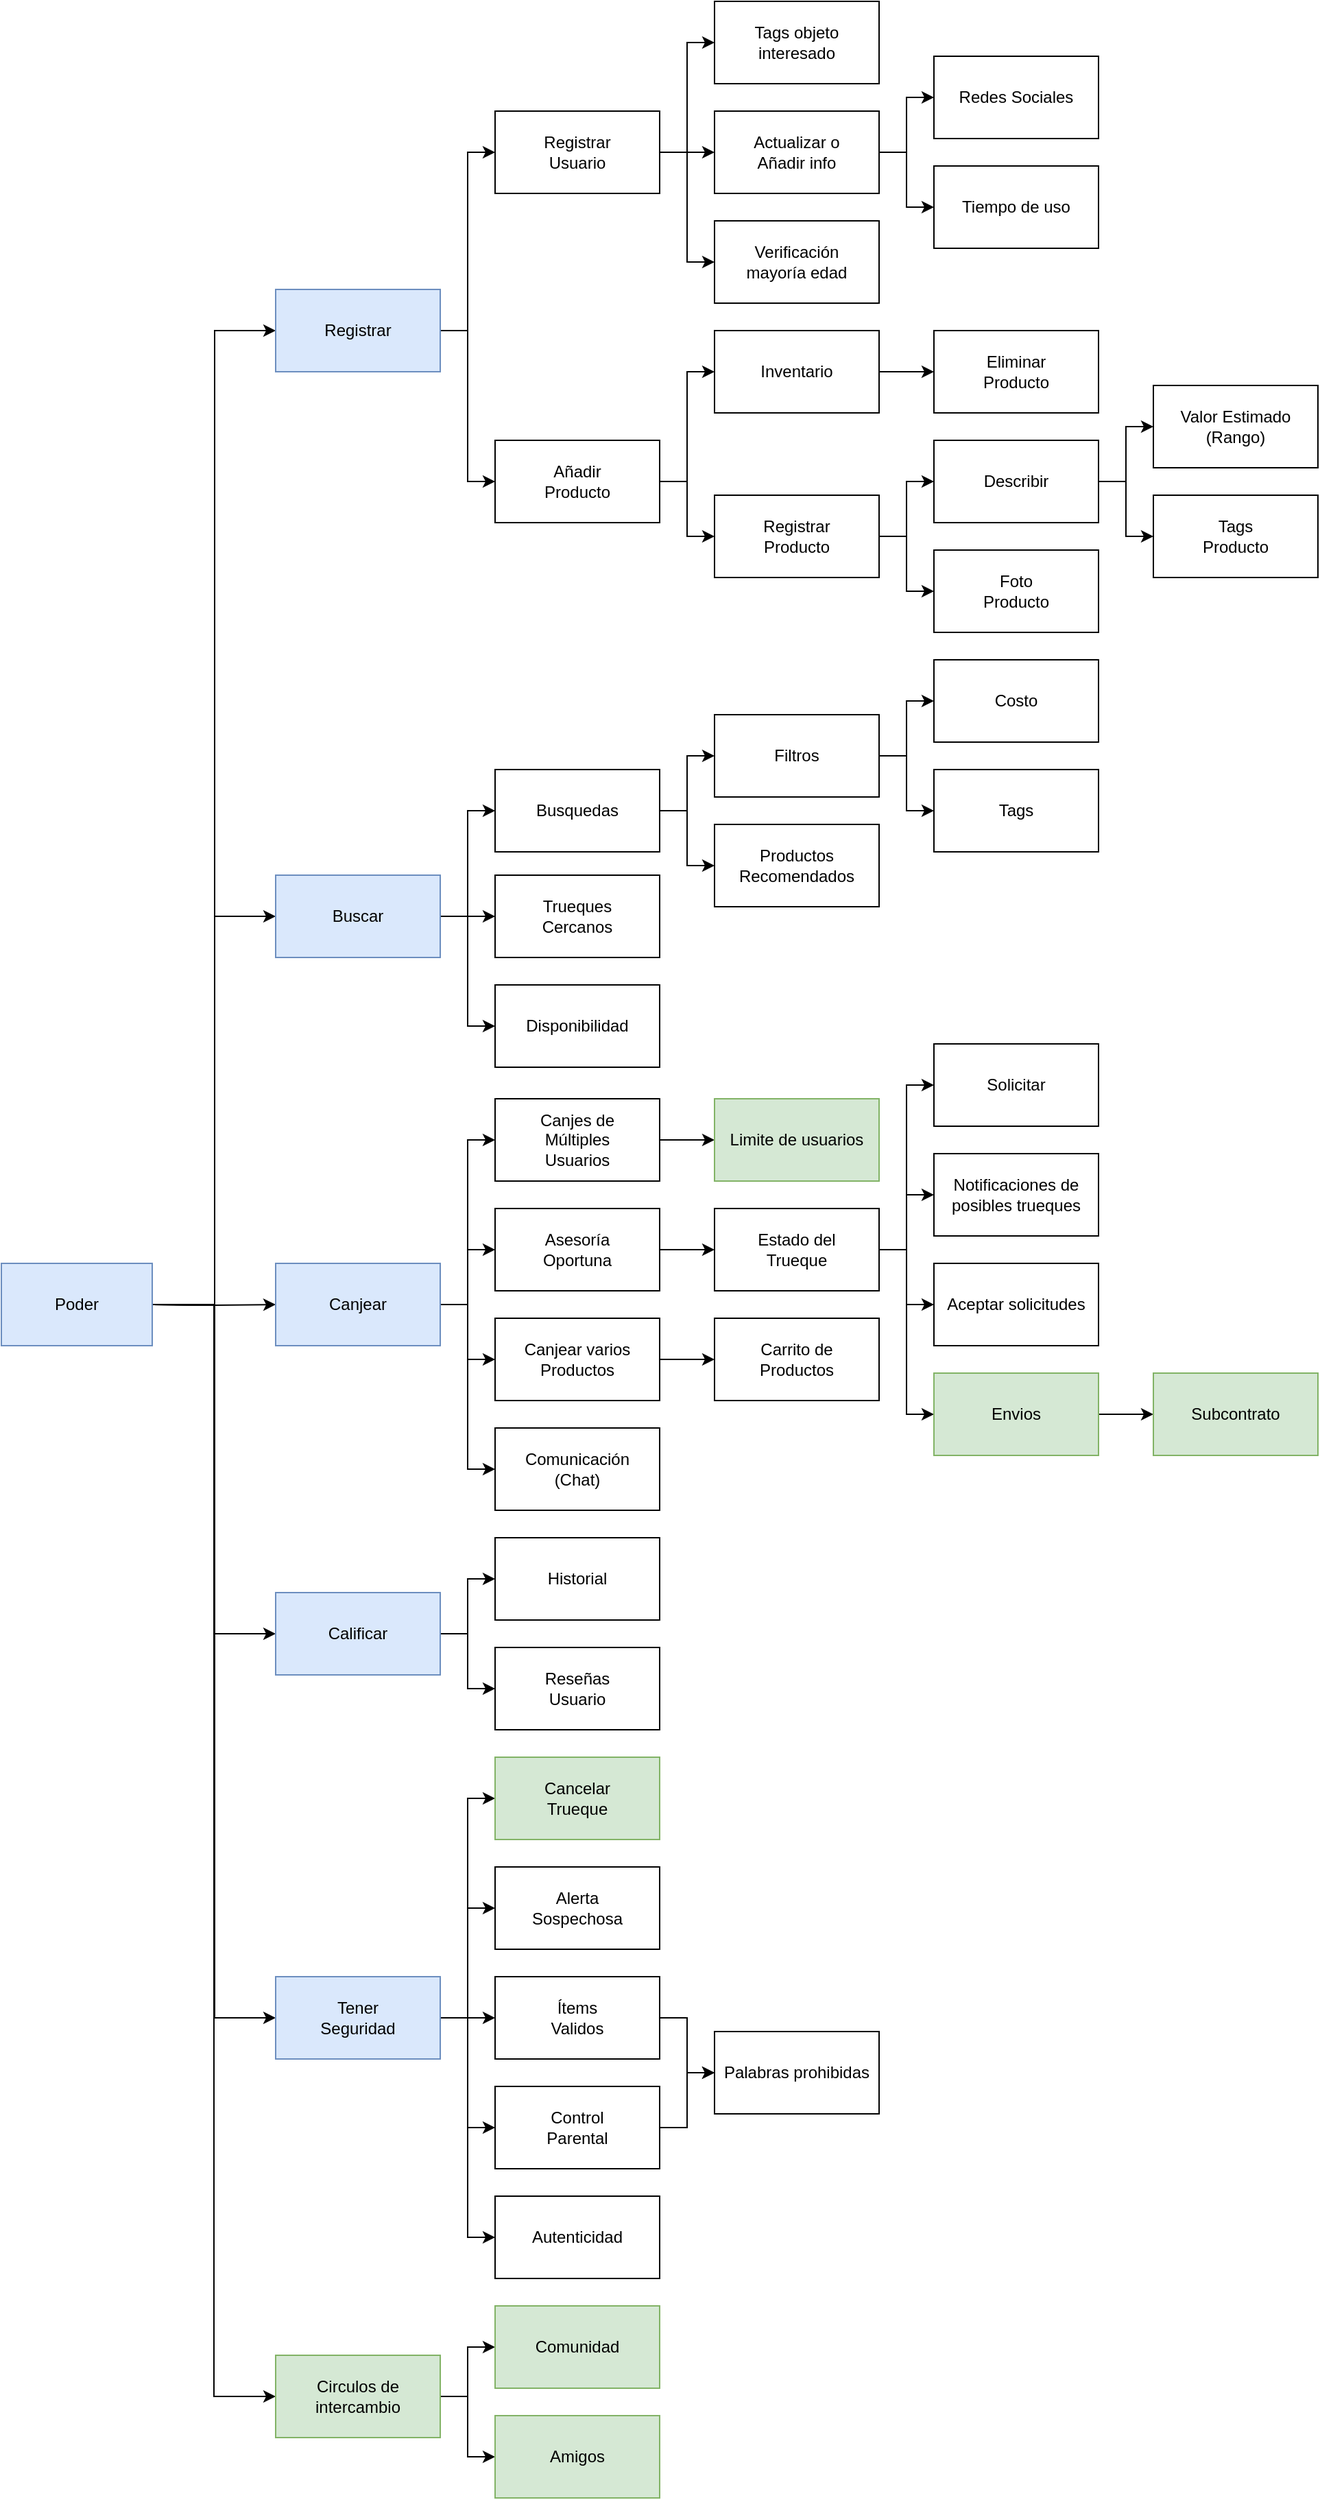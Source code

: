 <mxfile version="14.4.8" type="github">
  <diagram id="fVDs0ogSRT2yylNp9sAP" name="Page-1">
    <mxGraphModel dx="828" dy="452" grid="1" gridSize="10" guides="1" tooltips="1" connect="1" arrows="1" fold="1" page="1" pageScale="1" pageWidth="1169" pageHeight="1654" math="0" shadow="0">
      <root>
        <mxCell id="0" />
        <mxCell id="1" parent="0" />
        <mxCell id="uWJ65bVkrcLTuajFmTtX-7" style="edgeStyle=orthogonalEdgeStyle;rounded=0;orthogonalLoop=1;jettySize=auto;html=1;entryX=0;entryY=0.5;entryDx=0;entryDy=0;" parent="1" target="uWJ65bVkrcLTuajFmTtX-2" edge="1">
          <mxGeometry relative="1" as="geometry">
            <mxPoint x="110" y="960" as="sourcePoint" />
          </mxGeometry>
        </mxCell>
        <mxCell id="uWJ65bVkrcLTuajFmTtX-9" style="edgeStyle=orthogonalEdgeStyle;rounded=0;orthogonalLoop=1;jettySize=auto;html=1;entryX=0;entryY=0.5;entryDx=0;entryDy=0;" parent="1" target="uWJ65bVkrcLTuajFmTtX-5" edge="1">
          <mxGeometry relative="1" as="geometry">
            <mxPoint x="110" y="960" as="sourcePoint" />
          </mxGeometry>
        </mxCell>
        <mxCell id="uWJ65bVkrcLTuajFmTtX-10" style="edgeStyle=orthogonalEdgeStyle;rounded=0;orthogonalLoop=1;jettySize=auto;html=1;entryX=0;entryY=0.5;entryDx=0;entryDy=0;" parent="1" target="uWJ65bVkrcLTuajFmTtX-4" edge="1">
          <mxGeometry relative="1" as="geometry">
            <mxPoint x="110" y="960" as="sourcePoint" />
          </mxGeometry>
        </mxCell>
        <mxCell id="uWJ65bVkrcLTuajFmTtX-11" style="edgeStyle=orthogonalEdgeStyle;rounded=0;orthogonalLoop=1;jettySize=auto;html=1;entryX=0;entryY=0.5;entryDx=0;entryDy=0;" parent="1" target="uWJ65bVkrcLTuajFmTtX-6" edge="1">
          <mxGeometry relative="1" as="geometry">
            <mxPoint x="110" y="960" as="sourcePoint" />
          </mxGeometry>
        </mxCell>
        <mxCell id="uWJ65bVkrcLTuajFmTtX-41" style="edgeStyle=orthogonalEdgeStyle;rounded=0;orthogonalLoop=1;jettySize=auto;html=1;entryX=0;entryY=0.5;entryDx=0;entryDy=0;" parent="1" target="uWJ65bVkrcLTuajFmTtX-3" edge="1">
          <mxGeometry relative="1" as="geometry">
            <mxPoint x="110" y="960" as="sourcePoint" />
          </mxGeometry>
        </mxCell>
        <mxCell id="uWJ65bVkrcLTuajFmTtX-114" style="edgeStyle=orthogonalEdgeStyle;rounded=0;orthogonalLoop=1;jettySize=auto;html=1;entryX=0;entryY=0.5;entryDx=0;entryDy=0;" parent="1" source="uWJ65bVkrcLTuajFmTtX-1" target="uWJ65bVkrcLTuajFmTtX-113" edge="1">
          <mxGeometry relative="1" as="geometry" />
        </mxCell>
        <mxCell id="uWJ65bVkrcLTuajFmTtX-1" value="Poder" style="rounded=0;whiteSpace=wrap;html=1;fillColor=#dae8fc;strokeColor=#6c8ebf;" parent="1" vertex="1">
          <mxGeometry y="930" width="110" height="60" as="geometry" />
        </mxCell>
        <mxCell id="uWJ65bVkrcLTuajFmTtX-14" style="edgeStyle=orthogonalEdgeStyle;rounded=0;orthogonalLoop=1;jettySize=auto;html=1;entryX=0;entryY=0.5;entryDx=0;entryDy=0;" parent="1" source="uWJ65bVkrcLTuajFmTtX-2" target="uWJ65bVkrcLTuajFmTtX-12" edge="1">
          <mxGeometry relative="1" as="geometry" />
        </mxCell>
        <mxCell id="uWJ65bVkrcLTuajFmTtX-15" style="edgeStyle=orthogonalEdgeStyle;rounded=0;orthogonalLoop=1;jettySize=auto;html=1;entryX=0;entryY=0.5;entryDx=0;entryDy=0;" parent="1" source="uWJ65bVkrcLTuajFmTtX-2" target="uWJ65bVkrcLTuajFmTtX-13" edge="1">
          <mxGeometry relative="1" as="geometry" />
        </mxCell>
        <mxCell id="uWJ65bVkrcLTuajFmTtX-2" value="Registrar" style="rounded=0;whiteSpace=wrap;html=1;fillColor=#dae8fc;strokeColor=#6c8ebf;" parent="1" vertex="1">
          <mxGeometry x="200" y="220" width="120" height="60" as="geometry" />
        </mxCell>
        <mxCell id="uWJ65bVkrcLTuajFmTtX-53" style="edgeStyle=orthogonalEdgeStyle;rounded=0;orthogonalLoop=1;jettySize=auto;html=1;entryX=0;entryY=0.5;entryDx=0;entryDy=0;" parent="1" source="uWJ65bVkrcLTuajFmTtX-3" target="uWJ65bVkrcLTuajFmTtX-42" edge="1">
          <mxGeometry relative="1" as="geometry" />
        </mxCell>
        <mxCell id="uWJ65bVkrcLTuajFmTtX-54" style="edgeStyle=orthogonalEdgeStyle;rounded=0;orthogonalLoop=1;jettySize=auto;html=1;" parent="1" source="uWJ65bVkrcLTuajFmTtX-3" target="uWJ65bVkrcLTuajFmTtX-43" edge="1">
          <mxGeometry relative="1" as="geometry" />
        </mxCell>
        <mxCell id="uWJ65bVkrcLTuajFmTtX-55" style="edgeStyle=orthogonalEdgeStyle;rounded=0;orthogonalLoop=1;jettySize=auto;html=1;entryX=0;entryY=0.5;entryDx=0;entryDy=0;" parent="1" source="uWJ65bVkrcLTuajFmTtX-3" target="uWJ65bVkrcLTuajFmTtX-44" edge="1">
          <mxGeometry relative="1" as="geometry" />
        </mxCell>
        <mxCell id="uWJ65bVkrcLTuajFmTtX-3" value="Buscar" style="rounded=0;whiteSpace=wrap;html=1;fillColor=#dae8fc;strokeColor=#6c8ebf;" parent="1" vertex="1">
          <mxGeometry x="200" y="647" width="120" height="60" as="geometry" />
        </mxCell>
        <mxCell id="uWJ65bVkrcLTuajFmTtX-86" style="edgeStyle=orthogonalEdgeStyle;rounded=0;orthogonalLoop=1;jettySize=auto;html=1;entryX=0;entryY=0.5;entryDx=0;entryDy=0;" parent="1" source="uWJ65bVkrcLTuajFmTtX-4" target="uWJ65bVkrcLTuajFmTtX-81" edge="1">
          <mxGeometry relative="1" as="geometry" />
        </mxCell>
        <mxCell id="uWJ65bVkrcLTuajFmTtX-87" style="edgeStyle=orthogonalEdgeStyle;rounded=0;orthogonalLoop=1;jettySize=auto;html=1;entryX=0;entryY=0.5;entryDx=0;entryDy=0;" parent="1" source="uWJ65bVkrcLTuajFmTtX-4" target="uWJ65bVkrcLTuajFmTtX-80" edge="1">
          <mxGeometry relative="1" as="geometry" />
        </mxCell>
        <mxCell id="uWJ65bVkrcLTuajFmTtX-4" value="Calificar" style="rounded=0;whiteSpace=wrap;html=1;fillColor=#dae8fc;strokeColor=#6c8ebf;" parent="1" vertex="1">
          <mxGeometry x="200" y="1170" width="120" height="60" as="geometry" />
        </mxCell>
        <mxCell id="uWJ65bVkrcLTuajFmTtX-103" style="edgeStyle=orthogonalEdgeStyle;rounded=0;orthogonalLoop=1;jettySize=auto;html=1;entryX=0;entryY=0.5;entryDx=0;entryDy=0;" parent="1" source="uWJ65bVkrcLTuajFmTtX-5" target="uWJ65bVkrcLTuajFmTtX-57" edge="1">
          <mxGeometry relative="1" as="geometry" />
        </mxCell>
        <mxCell id="uWJ65bVkrcLTuajFmTtX-104" style="edgeStyle=orthogonalEdgeStyle;rounded=0;orthogonalLoop=1;jettySize=auto;html=1;entryX=0;entryY=0.5;entryDx=0;entryDy=0;" parent="1" source="uWJ65bVkrcLTuajFmTtX-5" target="uWJ65bVkrcLTuajFmTtX-59" edge="1">
          <mxGeometry relative="1" as="geometry" />
        </mxCell>
        <mxCell id="uWJ65bVkrcLTuajFmTtX-105" style="edgeStyle=orthogonalEdgeStyle;rounded=0;orthogonalLoop=1;jettySize=auto;html=1;entryX=0;entryY=0.5;entryDx=0;entryDy=0;" parent="1" source="uWJ65bVkrcLTuajFmTtX-5" target="uWJ65bVkrcLTuajFmTtX-56" edge="1">
          <mxGeometry relative="1" as="geometry" />
        </mxCell>
        <mxCell id="uWJ65bVkrcLTuajFmTtX-106" style="edgeStyle=orthogonalEdgeStyle;rounded=0;orthogonalLoop=1;jettySize=auto;html=1;" parent="1" source="uWJ65bVkrcLTuajFmTtX-5" target="uWJ65bVkrcLTuajFmTtX-58" edge="1">
          <mxGeometry relative="1" as="geometry" />
        </mxCell>
        <mxCell id="uWJ65bVkrcLTuajFmTtX-5" value="Canjear" style="rounded=0;whiteSpace=wrap;html=1;fillColor=#dae8fc;strokeColor=#6c8ebf;" parent="1" vertex="1">
          <mxGeometry x="200" y="930" width="120" height="60" as="geometry" />
        </mxCell>
        <mxCell id="uWJ65bVkrcLTuajFmTtX-94" style="edgeStyle=orthogonalEdgeStyle;rounded=0;orthogonalLoop=1;jettySize=auto;html=1;entryX=0;entryY=0.5;entryDx=0;entryDy=0;" parent="1" source="uWJ65bVkrcLTuajFmTtX-6" target="uWJ65bVkrcLTuajFmTtX-88" edge="1">
          <mxGeometry relative="1" as="geometry" />
        </mxCell>
        <mxCell id="uWJ65bVkrcLTuajFmTtX-95" style="edgeStyle=orthogonalEdgeStyle;rounded=0;orthogonalLoop=1;jettySize=auto;html=1;entryX=0;entryY=0.5;entryDx=0;entryDy=0;" parent="1" source="uWJ65bVkrcLTuajFmTtX-6" target="uWJ65bVkrcLTuajFmTtX-90" edge="1">
          <mxGeometry relative="1" as="geometry" />
        </mxCell>
        <mxCell id="uWJ65bVkrcLTuajFmTtX-97" style="edgeStyle=orthogonalEdgeStyle;rounded=0;orthogonalLoop=1;jettySize=auto;html=1;entryX=0;entryY=0.5;entryDx=0;entryDy=0;" parent="1" source="uWJ65bVkrcLTuajFmTtX-6" target="uWJ65bVkrcLTuajFmTtX-91" edge="1">
          <mxGeometry relative="1" as="geometry" />
        </mxCell>
        <mxCell id="uWJ65bVkrcLTuajFmTtX-98" style="edgeStyle=orthogonalEdgeStyle;rounded=0;orthogonalLoop=1;jettySize=auto;html=1;entryX=0;entryY=0.5;entryDx=0;entryDy=0;" parent="1" source="uWJ65bVkrcLTuajFmTtX-6" target="uWJ65bVkrcLTuajFmTtX-92" edge="1">
          <mxGeometry relative="1" as="geometry" />
        </mxCell>
        <mxCell id="uWJ65bVkrcLTuajFmTtX-99" style="edgeStyle=orthogonalEdgeStyle;rounded=0;orthogonalLoop=1;jettySize=auto;html=1;entryX=0;entryY=0.5;entryDx=0;entryDy=0;" parent="1" source="uWJ65bVkrcLTuajFmTtX-6" target="uWJ65bVkrcLTuajFmTtX-93" edge="1">
          <mxGeometry relative="1" as="geometry" />
        </mxCell>
        <mxCell id="uWJ65bVkrcLTuajFmTtX-6" value="Tener&lt;br&gt;Seguridad" style="rounded=0;whiteSpace=wrap;html=1;fillColor=#dae8fc;strokeColor=#6c8ebf;" parent="1" vertex="1">
          <mxGeometry x="200" y="1450" width="120" height="60" as="geometry" />
        </mxCell>
        <mxCell id="uWJ65bVkrcLTuajFmTtX-19" style="edgeStyle=orthogonalEdgeStyle;rounded=0;orthogonalLoop=1;jettySize=auto;html=1;entryX=0;entryY=0.5;entryDx=0;entryDy=0;" parent="1" source="uWJ65bVkrcLTuajFmTtX-12" target="uWJ65bVkrcLTuajFmTtX-16" edge="1">
          <mxGeometry relative="1" as="geometry" />
        </mxCell>
        <mxCell id="uWJ65bVkrcLTuajFmTtX-20" style="edgeStyle=orthogonalEdgeStyle;rounded=0;orthogonalLoop=1;jettySize=auto;html=1;entryX=0;entryY=0.5;entryDx=0;entryDy=0;" parent="1" source="uWJ65bVkrcLTuajFmTtX-12" target="uWJ65bVkrcLTuajFmTtX-17" edge="1">
          <mxGeometry relative="1" as="geometry" />
        </mxCell>
        <mxCell id="uWJ65bVkrcLTuajFmTtX-21" style="edgeStyle=orthogonalEdgeStyle;rounded=0;orthogonalLoop=1;jettySize=auto;html=1;entryX=0;entryY=0.5;entryDx=0;entryDy=0;" parent="1" source="uWJ65bVkrcLTuajFmTtX-12" target="uWJ65bVkrcLTuajFmTtX-18" edge="1">
          <mxGeometry relative="1" as="geometry" />
        </mxCell>
        <mxCell id="uWJ65bVkrcLTuajFmTtX-12" value="Registrar&lt;br&gt;Usuario" style="rounded=0;whiteSpace=wrap;html=1;" parent="1" vertex="1">
          <mxGeometry x="360" y="90" width="120" height="60" as="geometry" />
        </mxCell>
        <mxCell id="uWJ65bVkrcLTuajFmTtX-29" style="edgeStyle=orthogonalEdgeStyle;rounded=0;orthogonalLoop=1;jettySize=auto;html=1;entryX=0;entryY=0.5;entryDx=0;entryDy=0;" parent="1" source="uWJ65bVkrcLTuajFmTtX-13" target="uWJ65bVkrcLTuajFmTtX-27" edge="1">
          <mxGeometry relative="1" as="geometry" />
        </mxCell>
        <mxCell id="uWJ65bVkrcLTuajFmTtX-30" style="edgeStyle=orthogonalEdgeStyle;rounded=0;orthogonalLoop=1;jettySize=auto;html=1;entryX=0;entryY=0.5;entryDx=0;entryDy=0;" parent="1" source="uWJ65bVkrcLTuajFmTtX-13" target="uWJ65bVkrcLTuajFmTtX-28" edge="1">
          <mxGeometry relative="1" as="geometry" />
        </mxCell>
        <mxCell id="uWJ65bVkrcLTuajFmTtX-13" value="Añadir&lt;br&gt;Producto" style="rounded=0;whiteSpace=wrap;html=1;" parent="1" vertex="1">
          <mxGeometry x="360" y="330" width="120" height="60" as="geometry" />
        </mxCell>
        <mxCell id="uWJ65bVkrcLTuajFmTtX-16" value="Tags objeto&lt;br&gt;interesado" style="rounded=0;whiteSpace=wrap;html=1;" parent="1" vertex="1">
          <mxGeometry x="520" y="10" width="120" height="60" as="geometry" />
        </mxCell>
        <mxCell id="uWJ65bVkrcLTuajFmTtX-25" style="edgeStyle=orthogonalEdgeStyle;rounded=0;orthogonalLoop=1;jettySize=auto;html=1;" parent="1" source="uWJ65bVkrcLTuajFmTtX-17" target="uWJ65bVkrcLTuajFmTtX-22" edge="1">
          <mxGeometry relative="1" as="geometry" />
        </mxCell>
        <mxCell id="uWJ65bVkrcLTuajFmTtX-26" style="edgeStyle=orthogonalEdgeStyle;rounded=0;orthogonalLoop=1;jettySize=auto;html=1;" parent="1" source="uWJ65bVkrcLTuajFmTtX-17" target="uWJ65bVkrcLTuajFmTtX-23" edge="1">
          <mxGeometry relative="1" as="geometry" />
        </mxCell>
        <mxCell id="uWJ65bVkrcLTuajFmTtX-17" value="Actualizar o&lt;br&gt;Añadir info" style="rounded=0;whiteSpace=wrap;html=1;" parent="1" vertex="1">
          <mxGeometry x="520" y="90" width="120" height="60" as="geometry" />
        </mxCell>
        <mxCell id="uWJ65bVkrcLTuajFmTtX-18" value="Verificación &lt;br&gt;mayoría edad" style="rounded=0;whiteSpace=wrap;html=1;" parent="1" vertex="1">
          <mxGeometry x="520" y="170" width="120" height="60" as="geometry" />
        </mxCell>
        <mxCell id="uWJ65bVkrcLTuajFmTtX-22" value="Redes Sociales" style="rounded=0;whiteSpace=wrap;html=1;" parent="1" vertex="1">
          <mxGeometry x="680" y="50" width="120" height="60" as="geometry" />
        </mxCell>
        <mxCell id="uWJ65bVkrcLTuajFmTtX-23" value="Tiempo de uso" style="rounded=0;whiteSpace=wrap;html=1;" parent="1" vertex="1">
          <mxGeometry x="680" y="130" width="120" height="60" as="geometry" />
        </mxCell>
        <mxCell id="uWJ65bVkrcLTuajFmTtX-40" style="edgeStyle=orthogonalEdgeStyle;rounded=0;orthogonalLoop=1;jettySize=auto;html=1;entryX=0;entryY=0.5;entryDx=0;entryDy=0;" parent="1" source="uWJ65bVkrcLTuajFmTtX-27" target="uWJ65bVkrcLTuajFmTtX-39" edge="1">
          <mxGeometry relative="1" as="geometry" />
        </mxCell>
        <mxCell id="uWJ65bVkrcLTuajFmTtX-27" value="Inventario" style="rounded=0;whiteSpace=wrap;html=1;" parent="1" vertex="1">
          <mxGeometry x="520" y="250" width="120" height="60" as="geometry" />
        </mxCell>
        <mxCell id="uWJ65bVkrcLTuajFmTtX-35" style="edgeStyle=orthogonalEdgeStyle;rounded=0;orthogonalLoop=1;jettySize=auto;html=1;entryX=0;entryY=0.5;entryDx=0;entryDy=0;" parent="1" source="uWJ65bVkrcLTuajFmTtX-28" target="uWJ65bVkrcLTuajFmTtX-31" edge="1">
          <mxGeometry relative="1" as="geometry" />
        </mxCell>
        <mxCell id="uWJ65bVkrcLTuajFmTtX-36" style="edgeStyle=orthogonalEdgeStyle;rounded=0;orthogonalLoop=1;jettySize=auto;html=1;entryX=0;entryY=0.5;entryDx=0;entryDy=0;" parent="1" source="uWJ65bVkrcLTuajFmTtX-28" target="uWJ65bVkrcLTuajFmTtX-32" edge="1">
          <mxGeometry relative="1" as="geometry" />
        </mxCell>
        <mxCell id="uWJ65bVkrcLTuajFmTtX-28" value="Registrar&lt;br&gt;Producto" style="rounded=0;whiteSpace=wrap;html=1;" parent="1" vertex="1">
          <mxGeometry x="520" y="370" width="120" height="60" as="geometry" />
        </mxCell>
        <mxCell id="uWJ65bVkrcLTuajFmTtX-37" style="edgeStyle=orthogonalEdgeStyle;rounded=0;orthogonalLoop=1;jettySize=auto;html=1;entryX=0;entryY=0.5;entryDx=0;entryDy=0;" parent="1" source="uWJ65bVkrcLTuajFmTtX-31" target="uWJ65bVkrcLTuajFmTtX-33" edge="1">
          <mxGeometry relative="1" as="geometry" />
        </mxCell>
        <mxCell id="uWJ65bVkrcLTuajFmTtX-38" style="edgeStyle=orthogonalEdgeStyle;rounded=0;orthogonalLoop=1;jettySize=auto;html=1;" parent="1" source="uWJ65bVkrcLTuajFmTtX-31" target="uWJ65bVkrcLTuajFmTtX-34" edge="1">
          <mxGeometry relative="1" as="geometry" />
        </mxCell>
        <mxCell id="uWJ65bVkrcLTuajFmTtX-31" value="Describir" style="rounded=0;whiteSpace=wrap;html=1;" parent="1" vertex="1">
          <mxGeometry x="680" y="330" width="120" height="60" as="geometry" />
        </mxCell>
        <mxCell id="uWJ65bVkrcLTuajFmTtX-32" value="Foto&lt;br&gt;Producto" style="rounded=0;whiteSpace=wrap;html=1;" parent="1" vertex="1">
          <mxGeometry x="680" y="410" width="120" height="60" as="geometry" />
        </mxCell>
        <mxCell id="uWJ65bVkrcLTuajFmTtX-33" value="Valor Estimado&lt;br&gt;(Rango)" style="rounded=0;whiteSpace=wrap;html=1;" parent="1" vertex="1">
          <mxGeometry x="840" y="290" width="120" height="60" as="geometry" />
        </mxCell>
        <mxCell id="uWJ65bVkrcLTuajFmTtX-34" value="Tags&lt;br&gt;Producto" style="rounded=0;whiteSpace=wrap;html=1;" parent="1" vertex="1">
          <mxGeometry x="840" y="370" width="120" height="60" as="geometry" />
        </mxCell>
        <mxCell id="uWJ65bVkrcLTuajFmTtX-39" value="Eliminar&lt;br&gt;Producto" style="rounded=0;whiteSpace=wrap;html=1;" parent="1" vertex="1">
          <mxGeometry x="680" y="250" width="120" height="60" as="geometry" />
        </mxCell>
        <mxCell id="uWJ65bVkrcLTuajFmTtX-111" value="" style="edgeStyle=orthogonalEdgeStyle;rounded=0;orthogonalLoop=1;jettySize=auto;html=1;" parent="1" source="uWJ65bVkrcLTuajFmTtX-42" target="uWJ65bVkrcLTuajFmTtX-46" edge="1">
          <mxGeometry relative="1" as="geometry" />
        </mxCell>
        <mxCell id="uWJ65bVkrcLTuajFmTtX-112" style="edgeStyle=orthogonalEdgeStyle;rounded=0;orthogonalLoop=1;jettySize=auto;html=1;entryX=0;entryY=0.5;entryDx=0;entryDy=0;" parent="1" source="uWJ65bVkrcLTuajFmTtX-42" target="uWJ65bVkrcLTuajFmTtX-45" edge="1">
          <mxGeometry relative="1" as="geometry" />
        </mxCell>
        <mxCell id="uWJ65bVkrcLTuajFmTtX-42" value="Busquedas" style="rounded=0;whiteSpace=wrap;html=1;" parent="1" vertex="1">
          <mxGeometry x="360" y="570" width="120" height="60" as="geometry" />
        </mxCell>
        <mxCell id="uWJ65bVkrcLTuajFmTtX-43" value="Trueques &lt;br&gt;Cercanos" style="rounded=0;whiteSpace=wrap;html=1;" parent="1" vertex="1">
          <mxGeometry x="360" y="647" width="120" height="60" as="geometry" />
        </mxCell>
        <mxCell id="uWJ65bVkrcLTuajFmTtX-44" value="Disponibilidad" style="rounded=0;whiteSpace=wrap;html=1;" parent="1" vertex="1">
          <mxGeometry x="360" y="727" width="120" height="60" as="geometry" />
        </mxCell>
        <mxCell id="uWJ65bVkrcLTuajFmTtX-49" style="edgeStyle=orthogonalEdgeStyle;rounded=0;orthogonalLoop=1;jettySize=auto;html=1;entryX=0;entryY=0.5;entryDx=0;entryDy=0;" parent="1" source="uWJ65bVkrcLTuajFmTtX-45" target="uWJ65bVkrcLTuajFmTtX-47" edge="1">
          <mxGeometry relative="1" as="geometry" />
        </mxCell>
        <mxCell id="uWJ65bVkrcLTuajFmTtX-50" style="edgeStyle=orthogonalEdgeStyle;rounded=0;orthogonalLoop=1;jettySize=auto;html=1;entryX=0;entryY=0.5;entryDx=0;entryDy=0;" parent="1" source="uWJ65bVkrcLTuajFmTtX-45" target="uWJ65bVkrcLTuajFmTtX-48" edge="1">
          <mxGeometry relative="1" as="geometry" />
        </mxCell>
        <mxCell id="uWJ65bVkrcLTuajFmTtX-45" value="Filtros" style="rounded=0;whiteSpace=wrap;html=1;" parent="1" vertex="1">
          <mxGeometry x="520" y="530" width="120" height="60" as="geometry" />
        </mxCell>
        <mxCell id="uWJ65bVkrcLTuajFmTtX-46" value="Productos&lt;br&gt;Recomendados" style="rounded=0;whiteSpace=wrap;html=1;" parent="1" vertex="1">
          <mxGeometry x="520" y="610" width="120" height="60" as="geometry" />
        </mxCell>
        <mxCell id="uWJ65bVkrcLTuajFmTtX-47" value="Costo" style="rounded=0;whiteSpace=wrap;html=1;" parent="1" vertex="1">
          <mxGeometry x="680" y="490" width="120" height="60" as="geometry" />
        </mxCell>
        <mxCell id="uWJ65bVkrcLTuajFmTtX-48" value="Tags" style="rounded=0;whiteSpace=wrap;html=1;" parent="1" vertex="1">
          <mxGeometry x="680" y="570" width="120" height="60" as="geometry" />
        </mxCell>
        <mxCell id="uWJ65bVkrcLTuajFmTtX-65" value="" style="edgeStyle=orthogonalEdgeStyle;rounded=0;orthogonalLoop=1;jettySize=auto;html=1;" parent="1" source="uWJ65bVkrcLTuajFmTtX-56" target="uWJ65bVkrcLTuajFmTtX-64" edge="1">
          <mxGeometry relative="1" as="geometry" />
        </mxCell>
        <mxCell id="uWJ65bVkrcLTuajFmTtX-56" value="Canjes de&lt;br&gt;Múltiples&lt;br&gt;Usuarios" style="rounded=0;whiteSpace=wrap;html=1;" parent="1" vertex="1">
          <mxGeometry x="360" y="810" width="120" height="60" as="geometry" />
        </mxCell>
        <mxCell id="uWJ65bVkrcLTuajFmTtX-68" style="edgeStyle=orthogonalEdgeStyle;rounded=0;orthogonalLoop=1;jettySize=auto;html=1;entryX=0;entryY=0.5;entryDx=0;entryDy=0;" parent="1" source="uWJ65bVkrcLTuajFmTtX-57" target="uWJ65bVkrcLTuajFmTtX-66" edge="1">
          <mxGeometry relative="1" as="geometry" />
        </mxCell>
        <mxCell id="uWJ65bVkrcLTuajFmTtX-57" value="Asesoría&lt;br&gt;Oportuna" style="rounded=0;whiteSpace=wrap;html=1;" parent="1" vertex="1">
          <mxGeometry x="360" y="890" width="120" height="60" as="geometry" />
        </mxCell>
        <mxCell id="uWJ65bVkrcLTuajFmTtX-69" style="edgeStyle=orthogonalEdgeStyle;rounded=0;orthogonalLoop=1;jettySize=auto;html=1;" parent="1" source="uWJ65bVkrcLTuajFmTtX-58" target="uWJ65bVkrcLTuajFmTtX-67" edge="1">
          <mxGeometry relative="1" as="geometry" />
        </mxCell>
        <mxCell id="uWJ65bVkrcLTuajFmTtX-58" value="Canjear varios&lt;br&gt;Productos" style="rounded=0;whiteSpace=wrap;html=1;" parent="1" vertex="1">
          <mxGeometry x="360" y="970" width="120" height="60" as="geometry" />
        </mxCell>
        <mxCell id="uWJ65bVkrcLTuajFmTtX-59" value="Comunicación&lt;br&gt;(Chat)" style="rounded=0;whiteSpace=wrap;html=1;" parent="1" vertex="1">
          <mxGeometry x="360" y="1050" width="120" height="60" as="geometry" />
        </mxCell>
        <mxCell id="uWJ65bVkrcLTuajFmTtX-64" value="Limite de usuarios" style="rounded=0;whiteSpace=wrap;html=1;fillColor=#d5e8d4;strokeColor=#82b366;" parent="1" vertex="1">
          <mxGeometry x="520" y="810" width="120" height="60" as="geometry" />
        </mxCell>
        <mxCell id="uWJ65bVkrcLTuajFmTtX-107" style="edgeStyle=orthogonalEdgeStyle;rounded=0;orthogonalLoop=1;jettySize=auto;html=1;entryX=0;entryY=0.5;entryDx=0;entryDy=0;" parent="1" source="uWJ65bVkrcLTuajFmTtX-66" target="uWJ65bVkrcLTuajFmTtX-70" edge="1">
          <mxGeometry relative="1" as="geometry" />
        </mxCell>
        <mxCell id="uWJ65bVkrcLTuajFmTtX-108" style="edgeStyle=orthogonalEdgeStyle;rounded=0;orthogonalLoop=1;jettySize=auto;html=1;" parent="1" source="uWJ65bVkrcLTuajFmTtX-66" target="uWJ65bVkrcLTuajFmTtX-71" edge="1">
          <mxGeometry relative="1" as="geometry" />
        </mxCell>
        <mxCell id="uWJ65bVkrcLTuajFmTtX-109" style="edgeStyle=orthogonalEdgeStyle;rounded=0;orthogonalLoop=1;jettySize=auto;html=1;entryX=0;entryY=0.5;entryDx=0;entryDy=0;" parent="1" source="uWJ65bVkrcLTuajFmTtX-66" target="uWJ65bVkrcLTuajFmTtX-72" edge="1">
          <mxGeometry relative="1" as="geometry" />
        </mxCell>
        <mxCell id="uWJ65bVkrcLTuajFmTtX-110" style="edgeStyle=orthogonalEdgeStyle;rounded=0;orthogonalLoop=1;jettySize=auto;html=1;entryX=0;entryY=0.5;entryDx=0;entryDy=0;" parent="1" source="uWJ65bVkrcLTuajFmTtX-66" target="uWJ65bVkrcLTuajFmTtX-73" edge="1">
          <mxGeometry relative="1" as="geometry" />
        </mxCell>
        <mxCell id="uWJ65bVkrcLTuajFmTtX-66" value="Estado del&lt;br&gt;Trueque" style="rounded=0;whiteSpace=wrap;html=1;" parent="1" vertex="1">
          <mxGeometry x="520" y="890" width="120" height="60" as="geometry" />
        </mxCell>
        <mxCell id="uWJ65bVkrcLTuajFmTtX-67" value="Carrito de&lt;br&gt;Productos" style="rounded=0;whiteSpace=wrap;html=1;" parent="1" vertex="1">
          <mxGeometry x="520" y="970" width="120" height="60" as="geometry" />
        </mxCell>
        <mxCell id="uWJ65bVkrcLTuajFmTtX-70" value="Solicitar" style="rounded=0;whiteSpace=wrap;html=1;" parent="1" vertex="1">
          <mxGeometry x="680" y="770" width="120" height="60" as="geometry" />
        </mxCell>
        <mxCell id="uWJ65bVkrcLTuajFmTtX-71" value="Notificaciones de&lt;br&gt;posibles trueques" style="rounded=0;whiteSpace=wrap;html=1;" parent="1" vertex="1">
          <mxGeometry x="680" y="850" width="120" height="60" as="geometry" />
        </mxCell>
        <mxCell id="uWJ65bVkrcLTuajFmTtX-72" value="Aceptar solicitudes" style="rounded=0;whiteSpace=wrap;html=1;" parent="1" vertex="1">
          <mxGeometry x="680" y="930" width="120" height="60" as="geometry" />
        </mxCell>
        <mxCell id="uWJ65bVkrcLTuajFmTtX-79" value="" style="edgeStyle=orthogonalEdgeStyle;rounded=0;orthogonalLoop=1;jettySize=auto;html=1;" parent="1" source="uWJ65bVkrcLTuajFmTtX-73" target="uWJ65bVkrcLTuajFmTtX-78" edge="1">
          <mxGeometry relative="1" as="geometry" />
        </mxCell>
        <mxCell id="uWJ65bVkrcLTuajFmTtX-73" value="Envios" style="rounded=0;whiteSpace=wrap;html=1;fillColor=#d5e8d4;strokeColor=#82b366;" parent="1" vertex="1">
          <mxGeometry x="680" y="1010" width="120" height="60" as="geometry" />
        </mxCell>
        <mxCell id="uWJ65bVkrcLTuajFmTtX-78" value="Subcontrato" style="rounded=0;whiteSpace=wrap;html=1;fillColor=#d5e8d4;strokeColor=#82b366;" parent="1" vertex="1">
          <mxGeometry x="840" y="1010" width="120" height="60" as="geometry" />
        </mxCell>
        <mxCell id="uWJ65bVkrcLTuajFmTtX-80" value="Historial" style="rounded=0;whiteSpace=wrap;html=1;" parent="1" vertex="1">
          <mxGeometry x="360" y="1130" width="120" height="60" as="geometry" />
        </mxCell>
        <mxCell id="uWJ65bVkrcLTuajFmTtX-81" value="Reseñas&lt;br&gt;Usuario" style="rounded=0;whiteSpace=wrap;html=1;" parent="1" vertex="1">
          <mxGeometry x="360" y="1210" width="120" height="60" as="geometry" />
        </mxCell>
        <mxCell id="uWJ65bVkrcLTuajFmTtX-88" value="Cancelar&lt;br&gt;Trueque" style="whiteSpace=wrap;html=1;rounded=0;fillColor=#d5e8d4;strokeColor=#82b366;" parent="1" vertex="1">
          <mxGeometry x="360" y="1290" width="120" height="60" as="geometry" />
        </mxCell>
        <mxCell id="uWJ65bVkrcLTuajFmTtX-90" value="Alerta&lt;br&gt;Sospechosa" style="rounded=0;whiteSpace=wrap;html=1;" parent="1" vertex="1">
          <mxGeometry x="360" y="1370" width="120" height="60" as="geometry" />
        </mxCell>
        <mxCell id="uWJ65bVkrcLTuajFmTtX-101" style="edgeStyle=orthogonalEdgeStyle;rounded=0;orthogonalLoop=1;jettySize=auto;html=1;entryX=0;entryY=0.5;entryDx=0;entryDy=0;" parent="1" source="uWJ65bVkrcLTuajFmTtX-91" target="uWJ65bVkrcLTuajFmTtX-100" edge="1">
          <mxGeometry relative="1" as="geometry" />
        </mxCell>
        <mxCell id="uWJ65bVkrcLTuajFmTtX-91" value="Ítems&lt;br&gt;Validos" style="rounded=0;whiteSpace=wrap;html=1;" parent="1" vertex="1">
          <mxGeometry x="360" y="1450" width="120" height="60" as="geometry" />
        </mxCell>
        <mxCell id="uWJ65bVkrcLTuajFmTtX-102" style="edgeStyle=orthogonalEdgeStyle;rounded=0;orthogonalLoop=1;jettySize=auto;html=1;entryX=0;entryY=0.5;entryDx=0;entryDy=0;" parent="1" source="uWJ65bVkrcLTuajFmTtX-92" target="uWJ65bVkrcLTuajFmTtX-100" edge="1">
          <mxGeometry relative="1" as="geometry" />
        </mxCell>
        <mxCell id="uWJ65bVkrcLTuajFmTtX-92" value="Control&lt;br&gt;Parental" style="rounded=0;whiteSpace=wrap;html=1;" parent="1" vertex="1">
          <mxGeometry x="360" y="1530" width="120" height="60" as="geometry" />
        </mxCell>
        <mxCell id="uWJ65bVkrcLTuajFmTtX-93" value="Autenticidad" style="rounded=0;whiteSpace=wrap;html=1;rotation=0;" parent="1" vertex="1">
          <mxGeometry x="360" y="1610" width="120" height="60" as="geometry" />
        </mxCell>
        <mxCell id="uWJ65bVkrcLTuajFmTtX-100" value="Palabras prohibidas" style="rounded=0;whiteSpace=wrap;html=1;" parent="1" vertex="1">
          <mxGeometry x="520" y="1490" width="120" height="60" as="geometry" />
        </mxCell>
        <mxCell id="uWJ65bVkrcLTuajFmTtX-122" style="edgeStyle=orthogonalEdgeStyle;rounded=0;orthogonalLoop=1;jettySize=auto;html=1;entryX=0;entryY=0.5;entryDx=0;entryDy=0;" parent="1" source="uWJ65bVkrcLTuajFmTtX-113" target="uWJ65bVkrcLTuajFmTtX-117" edge="1">
          <mxGeometry relative="1" as="geometry" />
        </mxCell>
        <mxCell id="uWJ65bVkrcLTuajFmTtX-123" style="edgeStyle=orthogonalEdgeStyle;rounded=0;orthogonalLoop=1;jettySize=auto;html=1;entryX=0;entryY=0.5;entryDx=0;entryDy=0;" parent="1" source="uWJ65bVkrcLTuajFmTtX-113" target="uWJ65bVkrcLTuajFmTtX-120" edge="1">
          <mxGeometry relative="1" as="geometry" />
        </mxCell>
        <mxCell id="uWJ65bVkrcLTuajFmTtX-113" value="Circulos de&lt;br&gt;intercambio" style="rounded=0;whiteSpace=wrap;html=1;fillColor=#d5e8d4;strokeColor=#82b366;" parent="1" vertex="1">
          <mxGeometry x="200" y="1726" width="120" height="60" as="geometry" />
        </mxCell>
        <mxCell id="uWJ65bVkrcLTuajFmTtX-117" value="Comunidad" style="whiteSpace=wrap;html=1;rounded=0;strokeColor=#82b366;fillColor=#d5e8d4;" parent="1" vertex="1">
          <mxGeometry x="360" y="1690" width="120" height="60" as="geometry" />
        </mxCell>
        <mxCell id="uWJ65bVkrcLTuajFmTtX-120" value="Amigos" style="rounded=0;whiteSpace=wrap;html=1;fillColor=#d5e8d4;strokeColor=#82b366;" parent="1" vertex="1">
          <mxGeometry x="360" y="1770" width="120" height="60" as="geometry" />
        </mxCell>
      </root>
    </mxGraphModel>
  </diagram>
</mxfile>

